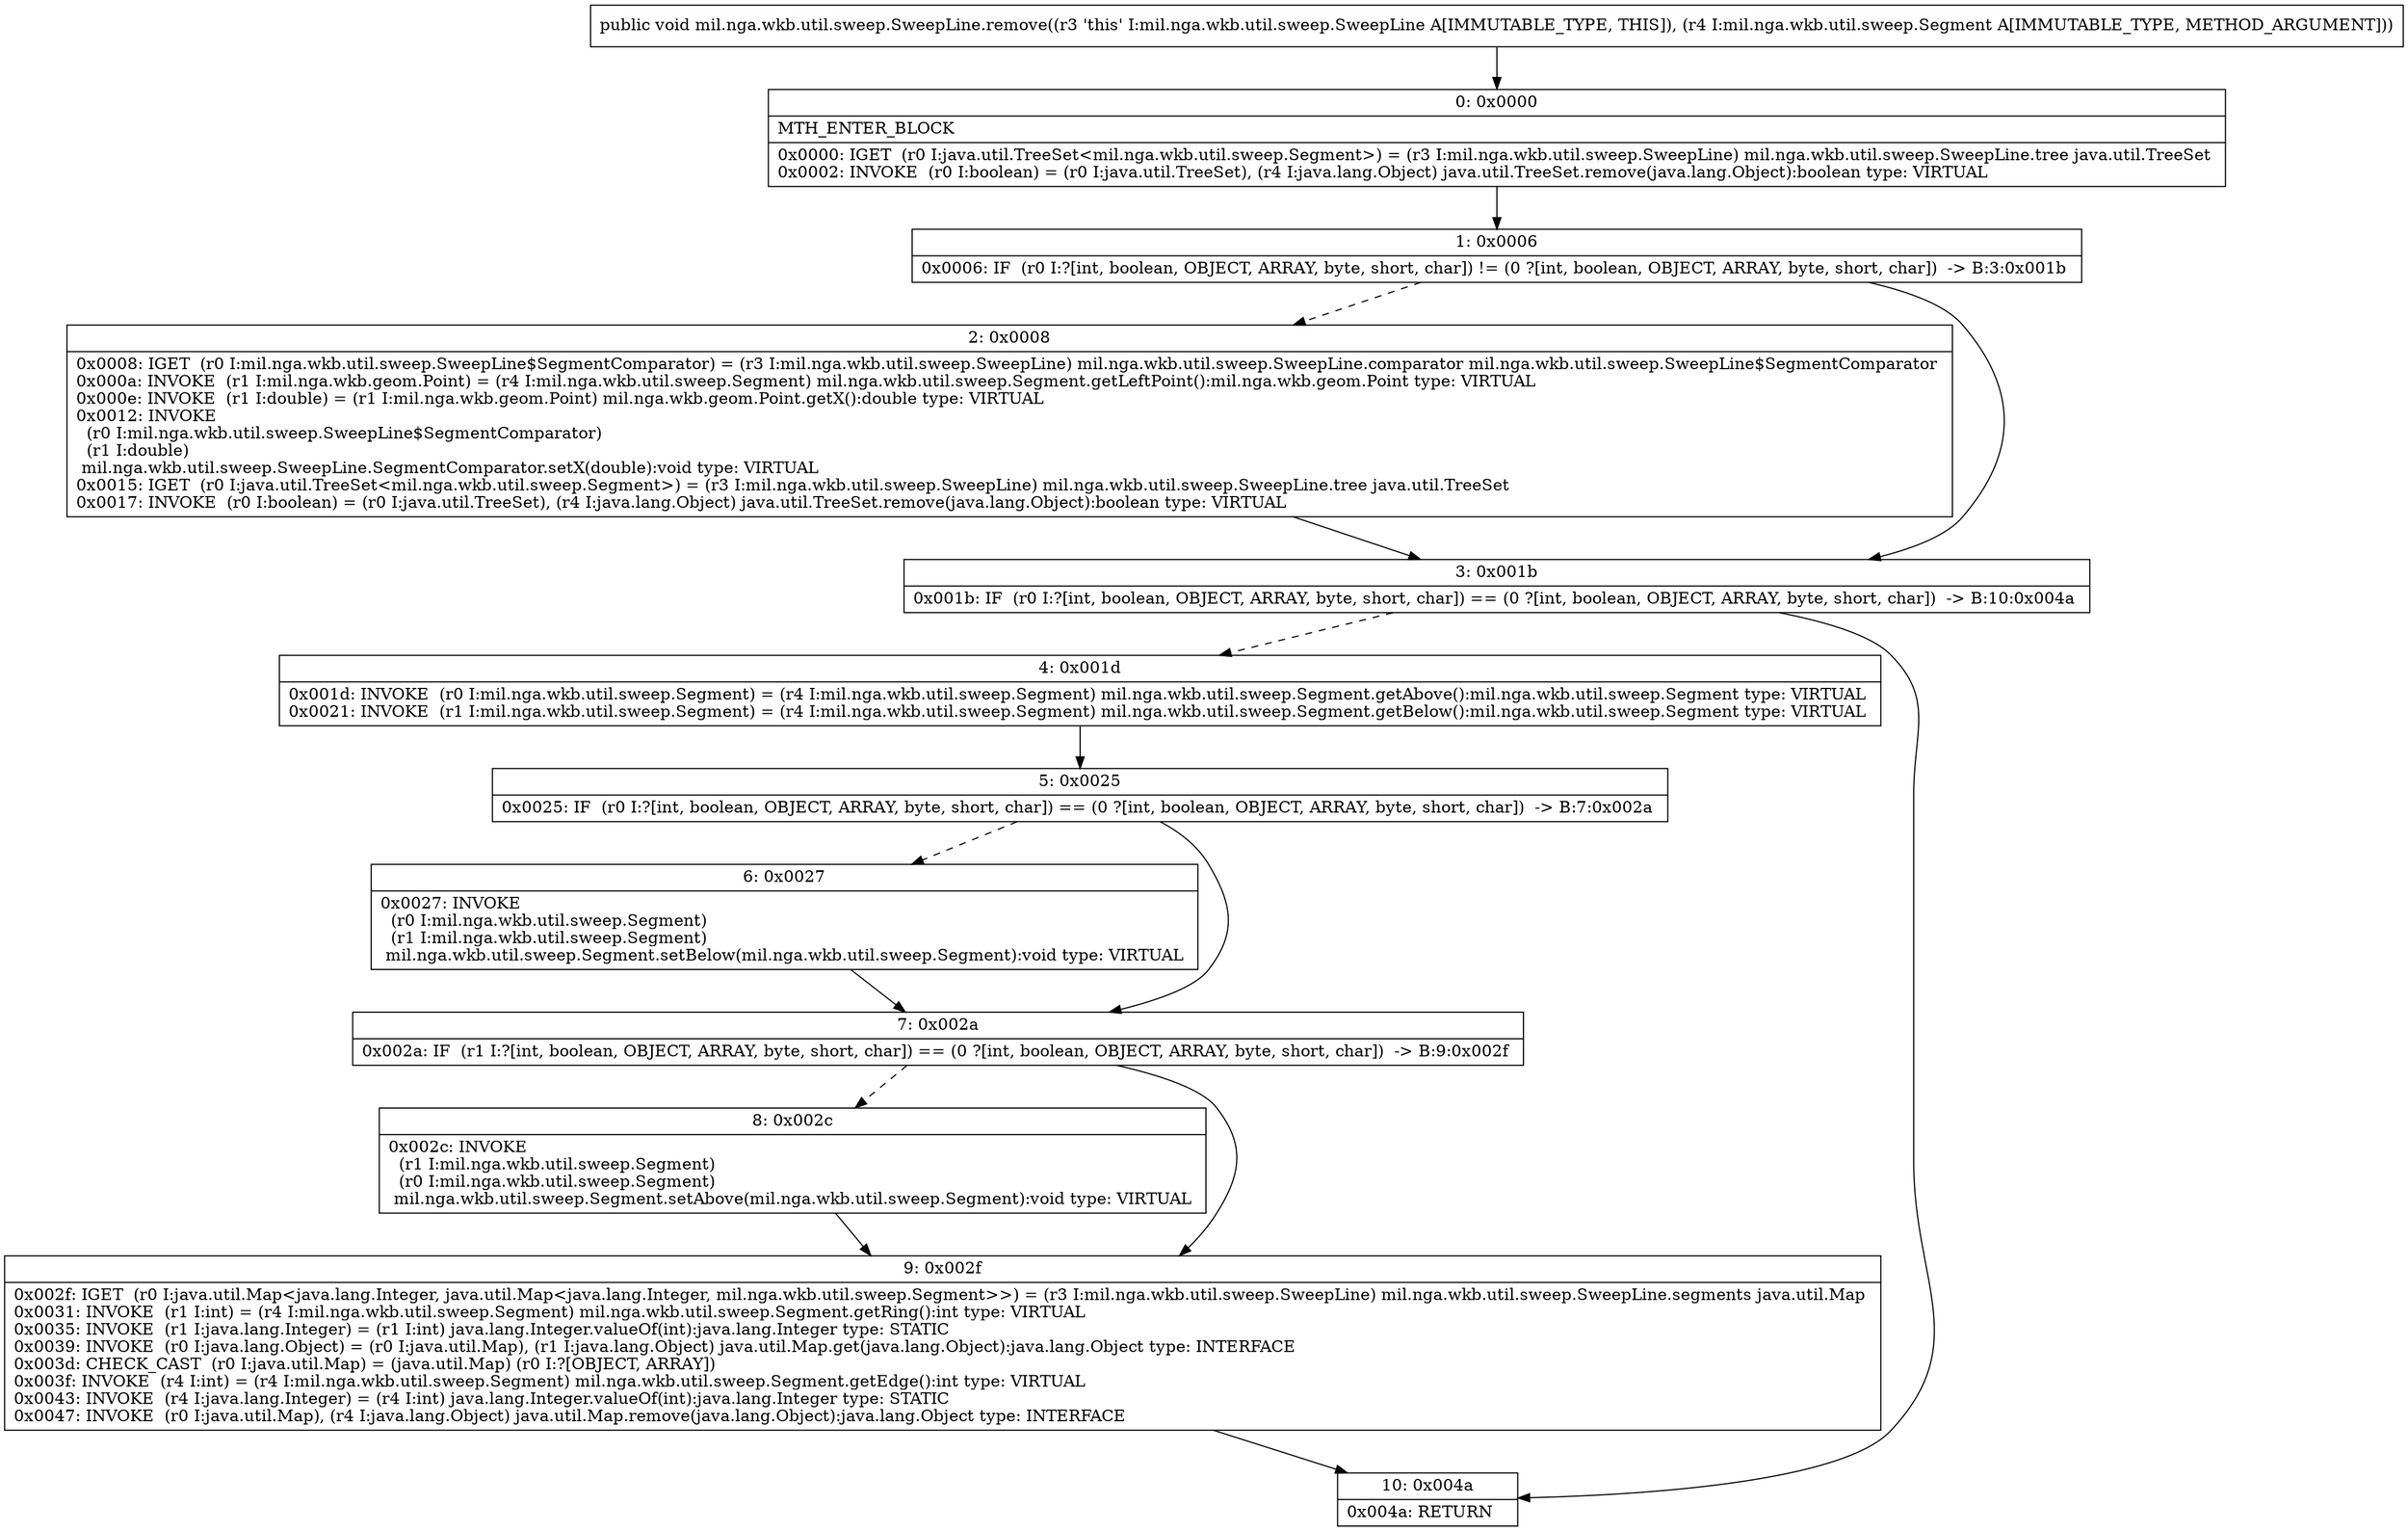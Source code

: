 digraph "CFG formil.nga.wkb.util.sweep.SweepLine.remove(Lmil\/nga\/wkb\/util\/sweep\/Segment;)V" {
Node_0 [shape=record,label="{0\:\ 0x0000|MTH_ENTER_BLOCK\l|0x0000: IGET  (r0 I:java.util.TreeSet\<mil.nga.wkb.util.sweep.Segment\>) = (r3 I:mil.nga.wkb.util.sweep.SweepLine) mil.nga.wkb.util.sweep.SweepLine.tree java.util.TreeSet \l0x0002: INVOKE  (r0 I:boolean) = (r0 I:java.util.TreeSet), (r4 I:java.lang.Object) java.util.TreeSet.remove(java.lang.Object):boolean type: VIRTUAL \l}"];
Node_1 [shape=record,label="{1\:\ 0x0006|0x0006: IF  (r0 I:?[int, boolean, OBJECT, ARRAY, byte, short, char]) != (0 ?[int, boolean, OBJECT, ARRAY, byte, short, char])  \-\> B:3:0x001b \l}"];
Node_2 [shape=record,label="{2\:\ 0x0008|0x0008: IGET  (r0 I:mil.nga.wkb.util.sweep.SweepLine$SegmentComparator) = (r3 I:mil.nga.wkb.util.sweep.SweepLine) mil.nga.wkb.util.sweep.SweepLine.comparator mil.nga.wkb.util.sweep.SweepLine$SegmentComparator \l0x000a: INVOKE  (r1 I:mil.nga.wkb.geom.Point) = (r4 I:mil.nga.wkb.util.sweep.Segment) mil.nga.wkb.util.sweep.Segment.getLeftPoint():mil.nga.wkb.geom.Point type: VIRTUAL \l0x000e: INVOKE  (r1 I:double) = (r1 I:mil.nga.wkb.geom.Point) mil.nga.wkb.geom.Point.getX():double type: VIRTUAL \l0x0012: INVOKE  \l  (r0 I:mil.nga.wkb.util.sweep.SweepLine$SegmentComparator)\l  (r1 I:double)\l mil.nga.wkb.util.sweep.SweepLine.SegmentComparator.setX(double):void type: VIRTUAL \l0x0015: IGET  (r0 I:java.util.TreeSet\<mil.nga.wkb.util.sweep.Segment\>) = (r3 I:mil.nga.wkb.util.sweep.SweepLine) mil.nga.wkb.util.sweep.SweepLine.tree java.util.TreeSet \l0x0017: INVOKE  (r0 I:boolean) = (r0 I:java.util.TreeSet), (r4 I:java.lang.Object) java.util.TreeSet.remove(java.lang.Object):boolean type: VIRTUAL \l}"];
Node_3 [shape=record,label="{3\:\ 0x001b|0x001b: IF  (r0 I:?[int, boolean, OBJECT, ARRAY, byte, short, char]) == (0 ?[int, boolean, OBJECT, ARRAY, byte, short, char])  \-\> B:10:0x004a \l}"];
Node_4 [shape=record,label="{4\:\ 0x001d|0x001d: INVOKE  (r0 I:mil.nga.wkb.util.sweep.Segment) = (r4 I:mil.nga.wkb.util.sweep.Segment) mil.nga.wkb.util.sweep.Segment.getAbove():mil.nga.wkb.util.sweep.Segment type: VIRTUAL \l0x0021: INVOKE  (r1 I:mil.nga.wkb.util.sweep.Segment) = (r4 I:mil.nga.wkb.util.sweep.Segment) mil.nga.wkb.util.sweep.Segment.getBelow():mil.nga.wkb.util.sweep.Segment type: VIRTUAL \l}"];
Node_5 [shape=record,label="{5\:\ 0x0025|0x0025: IF  (r0 I:?[int, boolean, OBJECT, ARRAY, byte, short, char]) == (0 ?[int, boolean, OBJECT, ARRAY, byte, short, char])  \-\> B:7:0x002a \l}"];
Node_6 [shape=record,label="{6\:\ 0x0027|0x0027: INVOKE  \l  (r0 I:mil.nga.wkb.util.sweep.Segment)\l  (r1 I:mil.nga.wkb.util.sweep.Segment)\l mil.nga.wkb.util.sweep.Segment.setBelow(mil.nga.wkb.util.sweep.Segment):void type: VIRTUAL \l}"];
Node_7 [shape=record,label="{7\:\ 0x002a|0x002a: IF  (r1 I:?[int, boolean, OBJECT, ARRAY, byte, short, char]) == (0 ?[int, boolean, OBJECT, ARRAY, byte, short, char])  \-\> B:9:0x002f \l}"];
Node_8 [shape=record,label="{8\:\ 0x002c|0x002c: INVOKE  \l  (r1 I:mil.nga.wkb.util.sweep.Segment)\l  (r0 I:mil.nga.wkb.util.sweep.Segment)\l mil.nga.wkb.util.sweep.Segment.setAbove(mil.nga.wkb.util.sweep.Segment):void type: VIRTUAL \l}"];
Node_9 [shape=record,label="{9\:\ 0x002f|0x002f: IGET  (r0 I:java.util.Map\<java.lang.Integer, java.util.Map\<java.lang.Integer, mil.nga.wkb.util.sweep.Segment\>\>) = (r3 I:mil.nga.wkb.util.sweep.SweepLine) mil.nga.wkb.util.sweep.SweepLine.segments java.util.Map \l0x0031: INVOKE  (r1 I:int) = (r4 I:mil.nga.wkb.util.sweep.Segment) mil.nga.wkb.util.sweep.Segment.getRing():int type: VIRTUAL \l0x0035: INVOKE  (r1 I:java.lang.Integer) = (r1 I:int) java.lang.Integer.valueOf(int):java.lang.Integer type: STATIC \l0x0039: INVOKE  (r0 I:java.lang.Object) = (r0 I:java.util.Map), (r1 I:java.lang.Object) java.util.Map.get(java.lang.Object):java.lang.Object type: INTERFACE \l0x003d: CHECK_CAST  (r0 I:java.util.Map) = (java.util.Map) (r0 I:?[OBJECT, ARRAY]) \l0x003f: INVOKE  (r4 I:int) = (r4 I:mil.nga.wkb.util.sweep.Segment) mil.nga.wkb.util.sweep.Segment.getEdge():int type: VIRTUAL \l0x0043: INVOKE  (r4 I:java.lang.Integer) = (r4 I:int) java.lang.Integer.valueOf(int):java.lang.Integer type: STATIC \l0x0047: INVOKE  (r0 I:java.util.Map), (r4 I:java.lang.Object) java.util.Map.remove(java.lang.Object):java.lang.Object type: INTERFACE \l}"];
Node_10 [shape=record,label="{10\:\ 0x004a|0x004a: RETURN   \l}"];
MethodNode[shape=record,label="{public void mil.nga.wkb.util.sweep.SweepLine.remove((r3 'this' I:mil.nga.wkb.util.sweep.SweepLine A[IMMUTABLE_TYPE, THIS]), (r4 I:mil.nga.wkb.util.sweep.Segment A[IMMUTABLE_TYPE, METHOD_ARGUMENT])) }"];
MethodNode -> Node_0;
Node_0 -> Node_1;
Node_1 -> Node_2[style=dashed];
Node_1 -> Node_3;
Node_2 -> Node_3;
Node_3 -> Node_4[style=dashed];
Node_3 -> Node_10;
Node_4 -> Node_5;
Node_5 -> Node_6[style=dashed];
Node_5 -> Node_7;
Node_6 -> Node_7;
Node_7 -> Node_8[style=dashed];
Node_7 -> Node_9;
Node_8 -> Node_9;
Node_9 -> Node_10;
}

